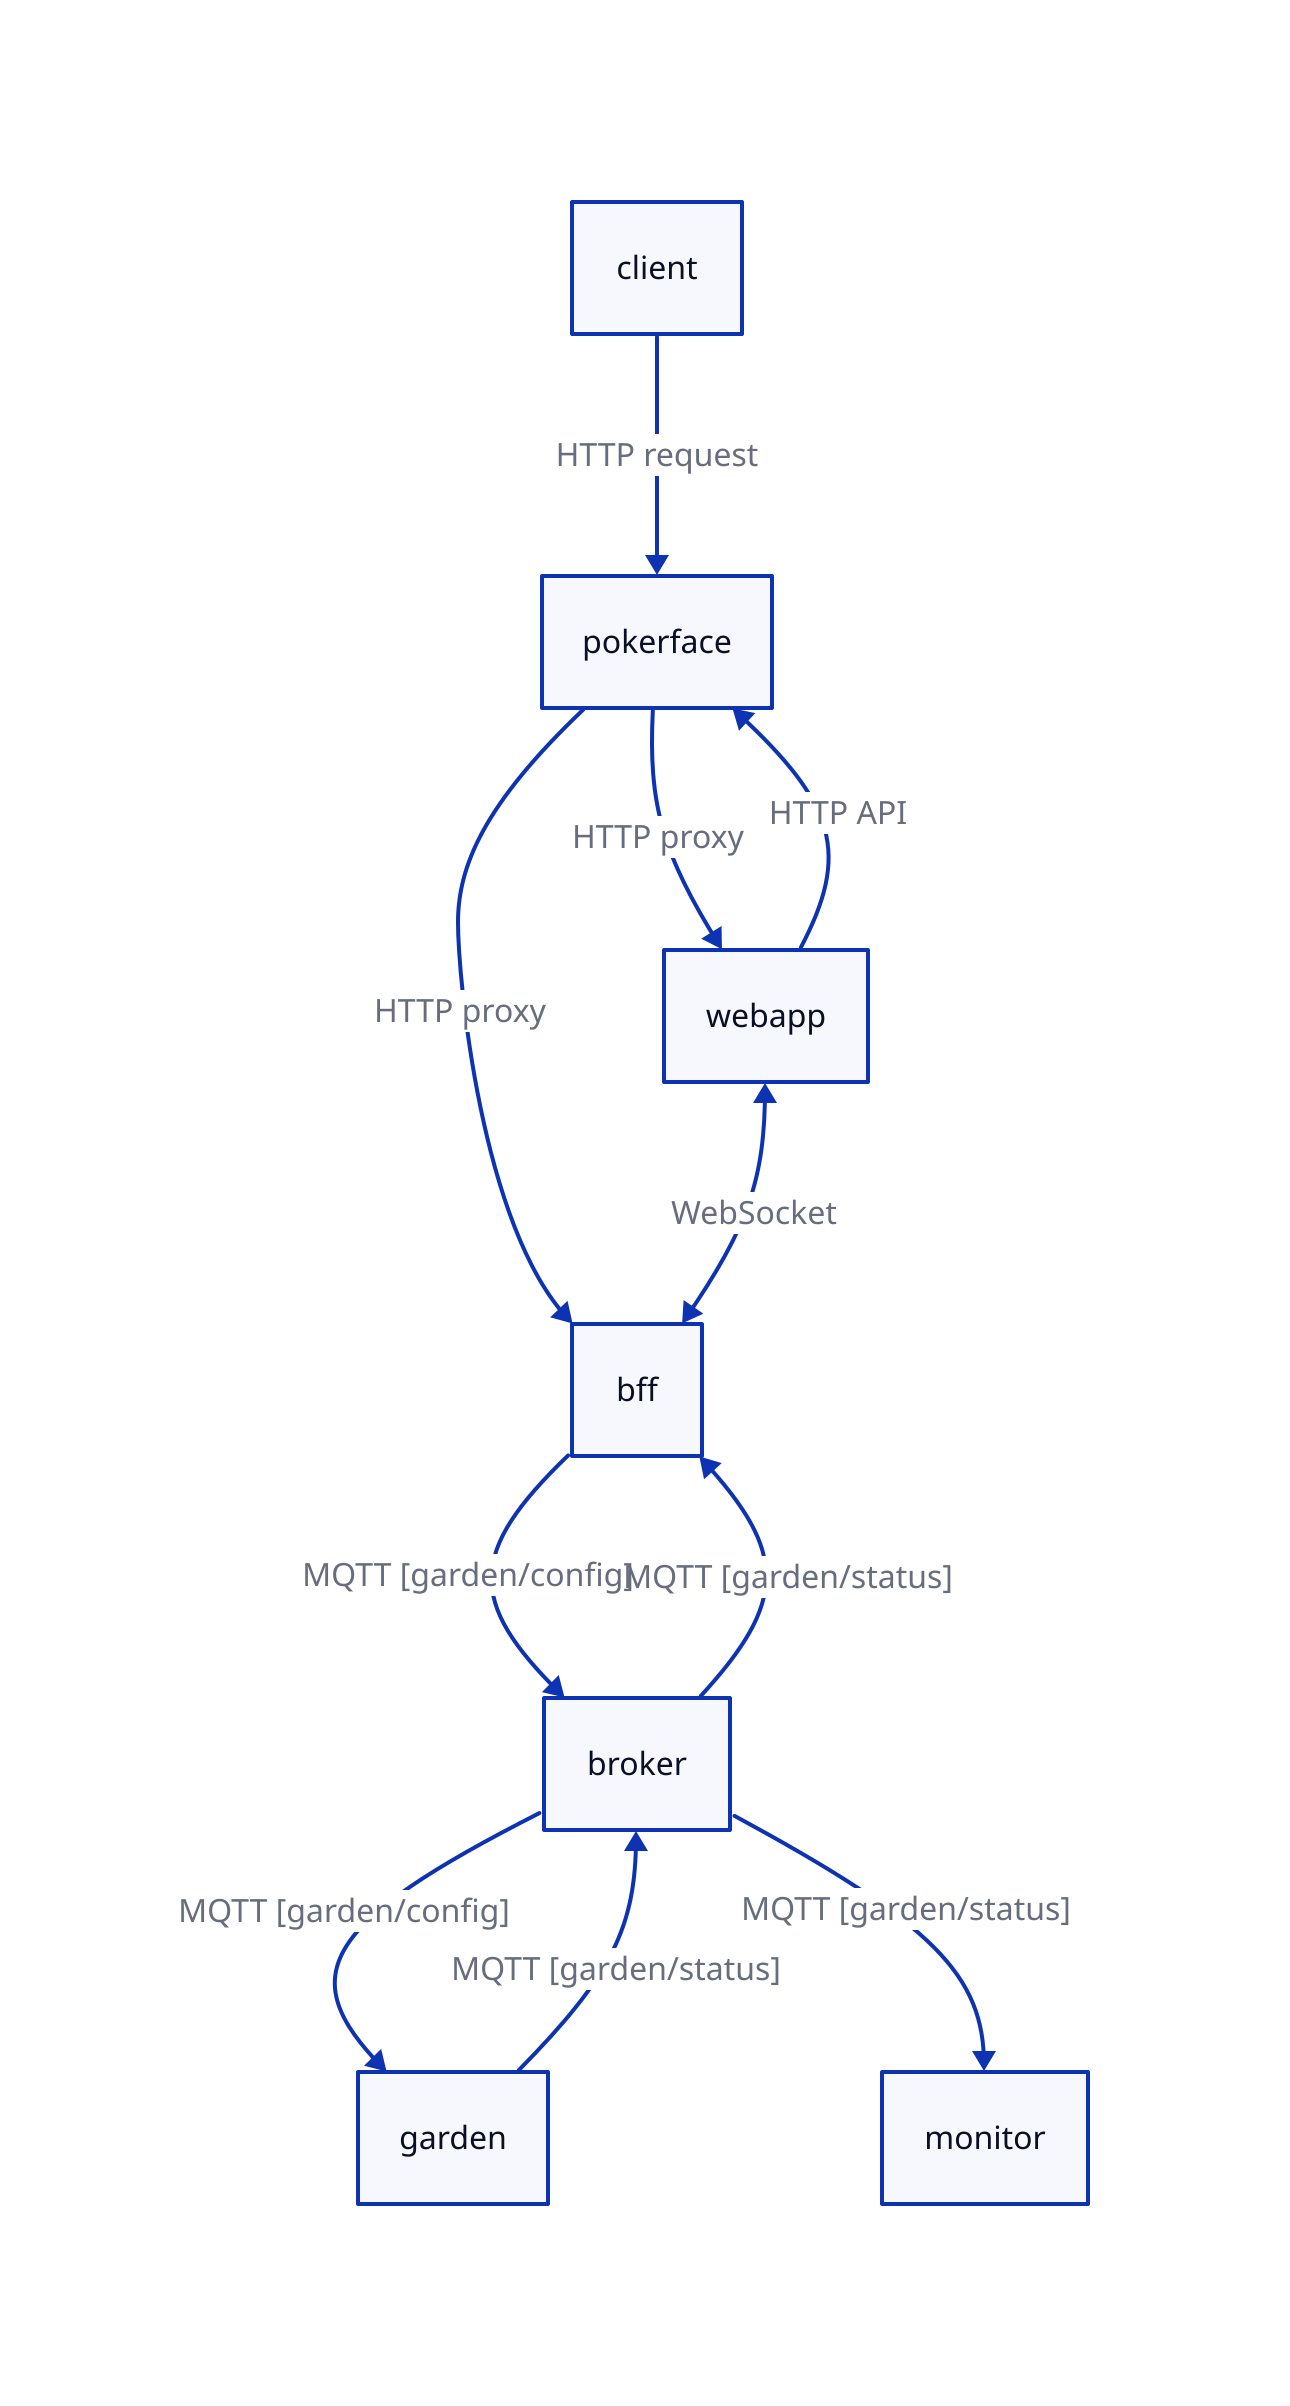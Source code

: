 client -> pokerface: HTTP request
pokerface -> webapp: HTTP proxy
pokerface -> bff: HTTP proxy

webapp -> pokerface: HTTP API
webapp <-> bff: WebSocket
bff -> broker: MQTT \[garden/config\]
broker -> garden: MQTT \[garden/config\]
garden -> broker: MQTT \[garden/status\]
broker -> monitor : MQTT \[garden/status\]
broker -> bff : MQTT \[garden/status\]

